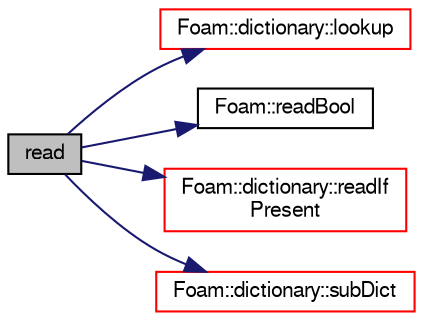 digraph "read"
{
  bgcolor="transparent";
  edge [fontname="FreeSans",fontsize="10",labelfontname="FreeSans",labelfontsize="10"];
  node [fontname="FreeSans",fontsize="10",shape=record];
  rankdir="LR";
  Node1629 [label="read",height=0.2,width=0.4,color="black", fillcolor="grey75", style="filled", fontcolor="black"];
  Node1629 -> Node1630 [color="midnightblue",fontsize="10",style="solid",fontname="FreeSans"];
  Node1630 [label="Foam::dictionary::lookup",height=0.2,width=0.4,color="red",URL="$a26014.html#a6a0727fa523e48977e27348663def509",tooltip="Find and return an entry data stream. "];
  Node1629 -> Node1932 [color="midnightblue",fontsize="10",style="solid",fontname="FreeSans"];
  Node1932 [label="Foam::readBool",height=0.2,width=0.4,color="black",URL="$a21124.html#a128e6922f1b49f939c43266d8ad70ab8"];
  Node1629 -> Node1871 [color="midnightblue",fontsize="10",style="solid",fontname="FreeSans"];
  Node1871 [label="Foam::dictionary::readIf\lPresent",height=0.2,width=0.4,color="red",URL="$a26014.html#ad4bd008e6ee208313f2c3a963ee1170d",tooltip="Find an entry if present, and assign to T. "];
  Node1629 -> Node1847 [color="midnightblue",fontsize="10",style="solid",fontname="FreeSans"];
  Node1847 [label="Foam::dictionary::subDict",height=0.2,width=0.4,color="red",URL="$a26014.html#aaa26b5f2da6aff5a6a59af5407f1bf59",tooltip="Find and return a sub-dictionary. "];
}
